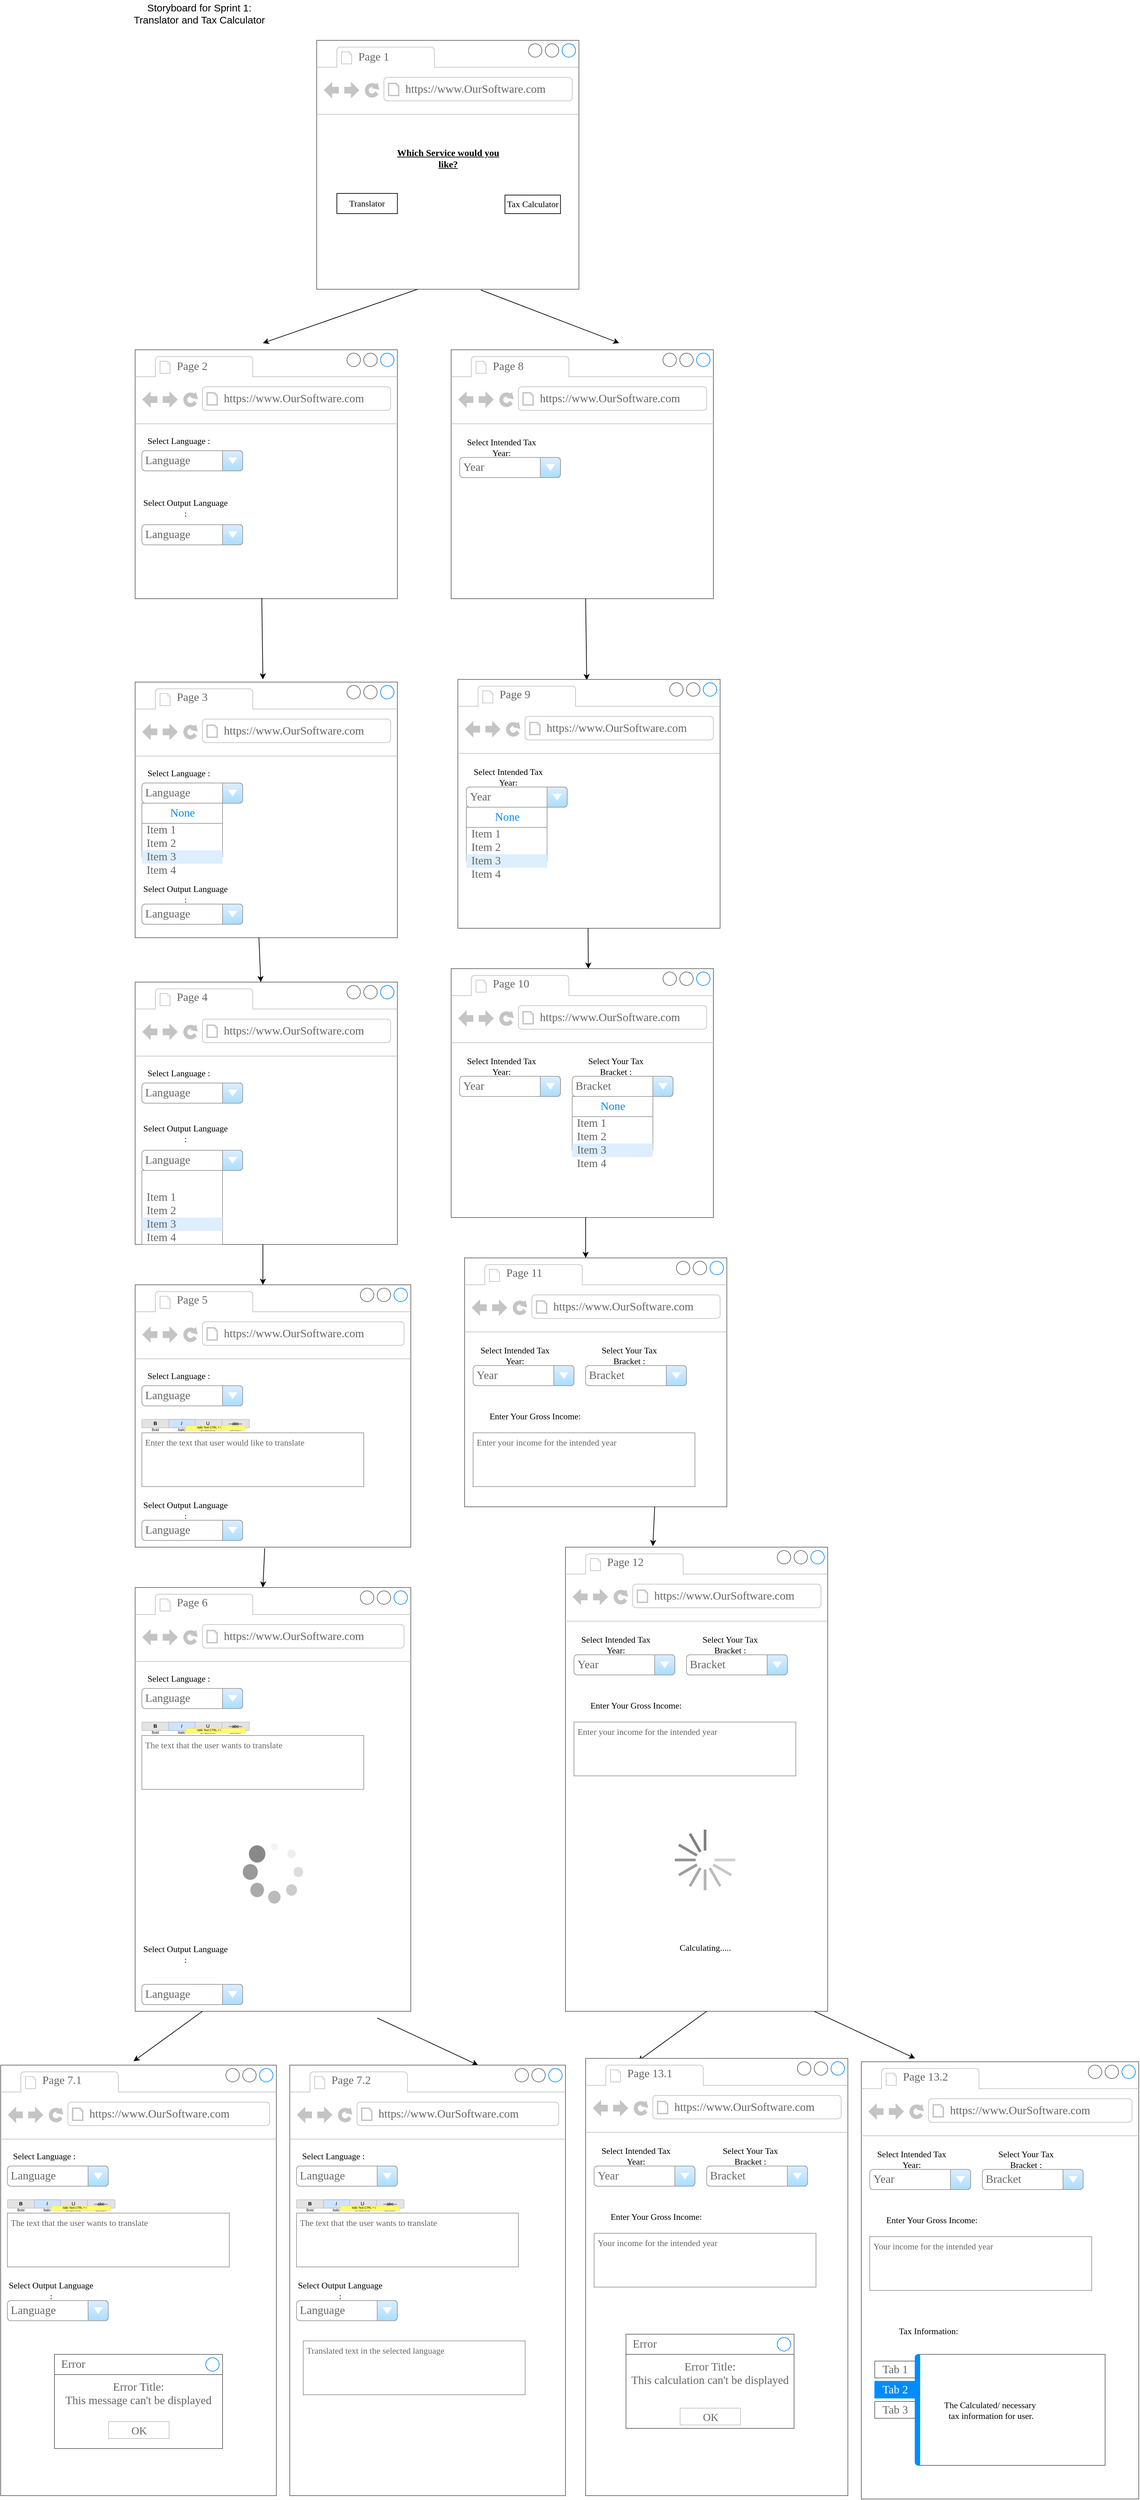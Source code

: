 <mxfile version="17.1.3" type="github"><diagram id="in1kPGpjnI0gCfI4CO4X" name="Page-1"><mxGraphModel dx="1872" dy="436" grid="1" gridSize="10" guides="1" tooltips="1" connect="1" arrows="1" fold="1" page="1" pageScale="1" pageWidth="850" pageHeight="1100" math="0" shadow="0"><root><mxCell id="0"/><mxCell id="1" parent="0"/><mxCell id="wq0ShD0U1Kjn8AZ-1wKW-2" value="&lt;font style=&quot;font-size: 15px&quot;&gt;Storyboard for Sprint 1: &lt;br&gt;Translator and Tax Calculator&lt;/font&gt;" style="text;html=1;align=center;verticalAlign=middle;resizable=0;points=[];autosize=1;strokeColor=none;fillColor=none;" parent="1" vertex="1"><mxGeometry y="10" width="210" height="40" as="geometry"/></mxCell><mxCell id="wq0ShD0U1Kjn8AZ-1wKW-5" value="" style="endArrow=classic;html=1;rounded=0;fontFamily=Georgia;fontSize=13;" parent="1" edge="1"><mxGeometry width="50" height="50" relative="1" as="geometry"><mxPoint x="450" y="210" as="sourcePoint"/><mxPoint x="290" y="300" as="targetPoint"/></mxGeometry></mxCell><mxCell id="wq0ShD0U1Kjn8AZ-1wKW-7" value="" style="endArrow=classic;html=1;rounded=0;fontFamily=Georgia;fontSize=13;exitX=0.5;exitY=1;exitDx=0;exitDy=0;" parent="1" source="wq0ShD0U1Kjn8AZ-1wKW-1" edge="1"><mxGeometry width="50" height="50" relative="1" as="geometry"><mxPoint x="460" y="220" as="sourcePoint"/><mxPoint x="610" y="300" as="targetPoint"/></mxGeometry></mxCell><mxCell id="wq0ShD0U1Kjn8AZ-1wKW-9" value="" style="strokeWidth=1;shadow=0;dashed=0;align=center;html=1;shape=mxgraph.mockup.containers.browserWindow;rSize=0;strokeColor=#666666;strokeColor2=#008cff;strokeColor3=#c4c4c4;mainText=,;recursiveResize=0;fontFamily=Georgia;fontSize=13;fillColor=#FFFFFF;" parent="1" vertex="1"><mxGeometry x="280" y="70" width="390" height="370" as="geometry"/></mxCell><mxCell id="wq0ShD0U1Kjn8AZ-1wKW-1" value="&lt;p&gt;&lt;font style=&quot;font-size: 14px&quot; face=&quot;Georgia&quot;&gt;&lt;b&gt;&lt;u&gt;Which Service would you like?&lt;/u&gt;&lt;/b&gt;&lt;/font&gt;&lt;/p&gt;&lt;font style=&quot;font-size: 14px&quot; face=&quot;Georgia&quot;&gt;&lt;b&gt;&lt;br&gt;&lt;/b&gt;&lt;/font&gt;" style="whiteSpace=wrap;html=1;aspect=fixed;strokeColor=#FFFFFF;container=1;" parent="wq0ShD0U1Kjn8AZ-1wKW-9" vertex="1"><mxGeometry x="105.5" y="116.15" width="179" height="137.69" as="geometry"/></mxCell><mxCell id="wq0ShD0U1Kjn8AZ-1wKW-10" value="Page 1" style="strokeWidth=1;shadow=0;dashed=0;align=center;html=1;shape=mxgraph.mockup.containers.anchor;fontSize=17;fontColor=#666666;align=left;fontFamily=Georgia;" parent="wq0ShD0U1Kjn8AZ-1wKW-9" vertex="1"><mxGeometry x="60" y="12" width="110" height="26" as="geometry"/></mxCell><mxCell id="wq0ShD0U1Kjn8AZ-1wKW-11" value="https://www.OurSoftware.com" style="strokeWidth=1;shadow=0;dashed=0;align=center;html=1;shape=mxgraph.mockup.containers.anchor;rSize=0;fontSize=17;fontColor=#666666;align=left;fontFamily=Georgia;" parent="wq0ShD0U1Kjn8AZ-1wKW-9" vertex="1"><mxGeometry x="130" y="60" width="250" height="26" as="geometry"/></mxCell><mxCell id="wq0ShD0U1Kjn8AZ-1wKW-3" value="&lt;font style=&quot;font-size: 13px&quot;&gt;Translator&lt;/font&gt;" style="rounded=0;whiteSpace=wrap;html=1;fontFamily=Georgia;fontSize=14;" parent="wq0ShD0U1Kjn8AZ-1wKW-9" vertex="1"><mxGeometry x="30" y="227.54" width="90" height="30" as="geometry"/></mxCell><mxCell id="wq0ShD0U1Kjn8AZ-1wKW-4" value="&lt;font style=&quot;font-size: 13px&quot;&gt;Tax Calculator&lt;/font&gt;" style="rounded=0;whiteSpace=wrap;html=1;fontFamily=Georgia;fontSize=14;" parent="wq0ShD0U1Kjn8AZ-1wKW-9" vertex="1"><mxGeometry x="280.005" y="230.002" width="82.615" height="27.538" as="geometry"/></mxCell><mxCell id="wq0ShD0U1Kjn8AZ-1wKW-14" value="" style="endArrow=classic;html=1;rounded=0;fontFamily=Georgia;fontSize=13;" parent="1" edge="1"><mxGeometry width="50" height="50" relative="1" as="geometry"><mxPoint x="430" y="440" as="sourcePoint"/><mxPoint x="200" y="520" as="targetPoint"/></mxGeometry></mxCell><mxCell id="wq0ShD0U1Kjn8AZ-1wKW-15" value="" style="endArrow=classic;html=1;rounded=0;fontFamily=Georgia;fontSize=13;exitX=0.626;exitY=1.003;exitDx=0;exitDy=0;exitPerimeter=0;" parent="1" source="wq0ShD0U1Kjn8AZ-1wKW-9" edge="1"><mxGeometry width="50" height="50" relative="1" as="geometry"><mxPoint x="440" y="450" as="sourcePoint"/><mxPoint x="730" y="520" as="targetPoint"/></mxGeometry></mxCell><mxCell id="wq0ShD0U1Kjn8AZ-1wKW-16" value="" style="strokeWidth=1;shadow=0;dashed=0;align=center;html=1;shape=mxgraph.mockup.containers.browserWindow;rSize=0;strokeColor=#666666;strokeColor2=#008cff;strokeColor3=#c4c4c4;mainText=,;recursiveResize=0;fontFamily=Georgia;fontSize=13;fillColor=#FFFFFF;container=1;" parent="1" vertex="1"><mxGeometry x="10" y="530" width="390" height="370" as="geometry"/></mxCell><mxCell id="wq0ShD0U1Kjn8AZ-1wKW-33" value="Select Language :" style="text;html=1;strokeColor=none;fillColor=none;align=center;verticalAlign=middle;whiteSpace=wrap;rounded=0;fontFamily=Georgia;fontSize=13;" parent="wq0ShD0U1Kjn8AZ-1wKW-16" vertex="1"><mxGeometry x="10" y="120" width="110" height="30" as="geometry"/></mxCell><mxCell id="wq0ShD0U1Kjn8AZ-1wKW-34" value="Select Output Language :" style="text;html=1;strokeColor=none;fillColor=none;align=center;verticalAlign=middle;whiteSpace=wrap;rounded=0;fontFamily=Georgia;fontSize=13;" parent="wq0ShD0U1Kjn8AZ-1wKW-16" vertex="1"><mxGeometry x="10" y="220" width="130" height="30" as="geometry"/></mxCell><mxCell id="wq0ShD0U1Kjn8AZ-1wKW-35" value="Language" style="strokeWidth=1;shadow=0;dashed=0;align=center;html=1;shape=mxgraph.mockup.forms.comboBox;strokeColor=#999999;fillColor=#ddeeff;align=left;fillColor2=#aaddff;mainText=;fontColor=#666666;fontSize=17;spacingLeft=3;fontFamily=Georgia;" parent="wq0ShD0U1Kjn8AZ-1wKW-16" vertex="1"><mxGeometry x="10" y="150" width="150" height="30" as="geometry"/></mxCell><mxCell id="wq0ShD0U1Kjn8AZ-1wKW-36" value="Language" style="strokeWidth=1;shadow=0;dashed=0;align=center;html=1;shape=mxgraph.mockup.forms.comboBox;strokeColor=#999999;fillColor=#ddeeff;align=left;fillColor2=#aaddff;mainText=;fontColor=#666666;fontSize=17;spacingLeft=3;fontFamily=Georgia;" parent="wq0ShD0U1Kjn8AZ-1wKW-16" vertex="1"><mxGeometry x="10" y="260" width="150" height="30" as="geometry"/></mxCell><mxCell id="wq0ShD0U1Kjn8AZ-1wKW-18" value="Page 2" style="strokeWidth=1;shadow=0;dashed=0;align=center;html=1;shape=mxgraph.mockup.containers.anchor;fontSize=17;fontColor=#666666;align=left;fontFamily=Georgia;" parent="1" vertex="1"><mxGeometry x="70" y="542" width="110" height="26" as="geometry"/></mxCell><mxCell id="wq0ShD0U1Kjn8AZ-1wKW-19" value="https://www.OurSoftware.com" style="strokeWidth=1;shadow=0;dashed=0;align=center;html=1;shape=mxgraph.mockup.containers.anchor;rSize=0;fontSize=17;fontColor=#666666;align=left;fontFamily=Georgia;" parent="1" vertex="1"><mxGeometry x="140" y="590" width="250" height="26" as="geometry"/></mxCell><mxCell id="wq0ShD0U1Kjn8AZ-1wKW-28" value="" style="strokeWidth=1;shadow=0;dashed=0;align=center;html=1;shape=mxgraph.mockup.containers.browserWindow;rSize=0;strokeColor=#666666;strokeColor2=#008cff;strokeColor3=#c4c4c4;mainText=,;recursiveResize=0;fontFamily=Georgia;fontSize=13;fillColor=#FFFFFF;container=1;" parent="1" vertex="1"><mxGeometry x="480" y="530" width="390" height="370" as="geometry"/></mxCell><mxCell id="wq0ShD0U1Kjn8AZ-1wKW-129" value="Select Intended Tax Year:" style="text;html=1;strokeColor=none;fillColor=none;align=center;verticalAlign=middle;whiteSpace=wrap;rounded=0;fontFamily=Georgia;fontSize=13;" parent="wq0ShD0U1Kjn8AZ-1wKW-28" vertex="1"><mxGeometry x="20" y="130" width="110" height="30" as="geometry"/></mxCell><mxCell id="wq0ShD0U1Kjn8AZ-1wKW-130" value="Year&amp;nbsp;" style="strokeWidth=1;shadow=0;dashed=0;align=center;html=1;shape=mxgraph.mockup.forms.comboBox;strokeColor=#999999;fillColor=#ddeeff;align=left;fillColor2=#aaddff;mainText=;fontColor=#666666;fontSize=17;spacingLeft=3;fontFamily=Georgia;" parent="wq0ShD0U1Kjn8AZ-1wKW-28" vertex="1"><mxGeometry x="12.62" y="160" width="150" height="30" as="geometry"/></mxCell><mxCell id="wq0ShD0U1Kjn8AZ-1wKW-30" value="Page 8" style="strokeWidth=1;shadow=0;dashed=0;align=center;html=1;shape=mxgraph.mockup.containers.anchor;fontSize=17;fontColor=#666666;align=left;fontFamily=Georgia;" parent="1" vertex="1"><mxGeometry x="540" y="542" width="110" height="26" as="geometry"/></mxCell><mxCell id="wq0ShD0U1Kjn8AZ-1wKW-32" value="https://www.OurSoftware.com" style="strokeWidth=1;shadow=0;dashed=0;align=center;html=1;shape=mxgraph.mockup.containers.anchor;rSize=0;fontSize=17;fontColor=#666666;align=left;fontFamily=Georgia;" parent="1" vertex="1"><mxGeometry x="610" y="590" width="250" height="26" as="geometry"/></mxCell><mxCell id="wq0ShD0U1Kjn8AZ-1wKW-38" value="" style="endArrow=classic;html=1;rounded=0;fontFamily=Georgia;fontSize=13;exitX=0.483;exitY=0.997;exitDx=0;exitDy=0;exitPerimeter=0;" parent="1" source="wq0ShD0U1Kjn8AZ-1wKW-16" edge="1"><mxGeometry width="50" height="50" relative="1" as="geometry"><mxPoint x="320" y="910" as="sourcePoint"/><mxPoint x="200" y="1020" as="targetPoint"/></mxGeometry></mxCell><mxCell id="wq0ShD0U1Kjn8AZ-1wKW-39" value="" style="strokeWidth=1;shadow=0;dashed=0;align=center;html=1;shape=mxgraph.mockup.containers.browserWindow;rSize=0;strokeColor=#666666;strokeColor2=#008cff;strokeColor3=#c4c4c4;mainText=,;recursiveResize=0;fontFamily=Georgia;fontSize=13;fillColor=#FFFFFF;container=1;" parent="1" vertex="1"><mxGeometry x="10" y="1024" width="390" height="380" as="geometry"/></mxCell><mxCell id="wq0ShD0U1Kjn8AZ-1wKW-40" value="Select Language :" style="text;html=1;strokeColor=none;fillColor=none;align=center;verticalAlign=middle;whiteSpace=wrap;rounded=0;fontFamily=Georgia;fontSize=13;" parent="wq0ShD0U1Kjn8AZ-1wKW-39" vertex="1"><mxGeometry x="10" y="120" width="110" height="30" as="geometry"/></mxCell><mxCell id="wq0ShD0U1Kjn8AZ-1wKW-41" value="Select Output Language :" style="text;html=1;strokeColor=none;fillColor=none;align=center;verticalAlign=middle;whiteSpace=wrap;rounded=0;fontFamily=Georgia;fontSize=13;" parent="wq0ShD0U1Kjn8AZ-1wKW-39" vertex="1"><mxGeometry x="10" y="300" width="130" height="30" as="geometry"/></mxCell><mxCell id="wq0ShD0U1Kjn8AZ-1wKW-42" value="Language" style="strokeWidth=1;shadow=0;dashed=0;align=center;html=1;shape=mxgraph.mockup.forms.comboBox;strokeColor=#999999;fillColor=#ddeeff;align=left;fillColor2=#aaddff;mainText=;fontColor=#666666;fontSize=17;spacingLeft=3;fontFamily=Georgia;" parent="wq0ShD0U1Kjn8AZ-1wKW-39" vertex="1"><mxGeometry x="10" y="150" width="150" height="30" as="geometry"/></mxCell><mxCell id="wq0ShD0U1Kjn8AZ-1wKW-43" value="Language" style="strokeWidth=1;shadow=0;dashed=0;align=center;html=1;shape=mxgraph.mockup.forms.comboBox;strokeColor=#999999;fillColor=#ddeeff;align=left;fillColor2=#aaddff;mainText=;fontColor=#666666;fontSize=17;spacingLeft=3;fontFamily=Georgia;" parent="wq0ShD0U1Kjn8AZ-1wKW-39" vertex="1"><mxGeometry x="10" y="330" width="150" height="30" as="geometry"/></mxCell><mxCell id="wq0ShD0U1Kjn8AZ-1wKW-44" value="Page 3" style="strokeWidth=1;shadow=0;dashed=0;align=center;html=1;shape=mxgraph.mockup.containers.anchor;fontSize=17;fontColor=#666666;align=left;fontFamily=Georgia;" parent="wq0ShD0U1Kjn8AZ-1wKW-39" vertex="1"><mxGeometry x="60" y="10" width="110" height="26" as="geometry"/></mxCell><mxCell id="wq0ShD0U1Kjn8AZ-1wKW-45" value="https://www.OurSoftware.com" style="strokeWidth=1;shadow=0;dashed=0;align=center;html=1;shape=mxgraph.mockup.containers.anchor;rSize=0;fontSize=17;fontColor=#666666;align=left;fontFamily=Georgia;" parent="wq0ShD0U1Kjn8AZ-1wKW-39" vertex="1"><mxGeometry x="130" y="60" width="250" height="26" as="geometry"/></mxCell><mxCell id="wq0ShD0U1Kjn8AZ-1wKW-46" value="" style="strokeWidth=1;shadow=0;dashed=0;align=center;html=1;shape=mxgraph.mockup.forms.rrect;rSize=0;strokeColor=#999999;fillColor=#ffffff;fontFamily=Georgia;fontSize=13;" parent="wq0ShD0U1Kjn8AZ-1wKW-39" vertex="1"><mxGeometry x="10" y="180" width="120" height="80" as="geometry"/></mxCell><mxCell id="wq0ShD0U1Kjn8AZ-1wKW-47" value="None" style="strokeWidth=1;shadow=0;dashed=0;align=center;html=1;shape=mxgraph.mockup.forms.rrect;rSize=0;strokeColor=#999999;fontColor=#008cff;fontSize=17;fillColor=#ffffff;resizeWidth=1;fontFamily=Georgia;" parent="wq0ShD0U1Kjn8AZ-1wKW-46" vertex="1"><mxGeometry width="120" height="30" relative="1" as="geometry"/></mxCell><mxCell id="wq0ShD0U1Kjn8AZ-1wKW-48" value="Item 1" style="strokeWidth=1;shadow=0;dashed=0;align=center;html=1;shape=mxgraph.mockup.forms.anchor;fontSize=17;fontColor=#666666;align=left;spacingLeft=5;resizeWidth=1;fontFamily=Georgia;fillColor=#FFFFFF;" parent="wq0ShD0U1Kjn8AZ-1wKW-46" vertex="1"><mxGeometry width="120" height="20" relative="1" as="geometry"><mxPoint y="30" as="offset"/></mxGeometry></mxCell><mxCell id="wq0ShD0U1Kjn8AZ-1wKW-49" value="Item 2" style="strokeWidth=1;shadow=0;dashed=0;align=center;html=1;shape=mxgraph.mockup.forms.anchor;fontSize=17;fontColor=#666666;align=left;spacingLeft=5;resizeWidth=1;fontFamily=Georgia;fillColor=#FFFFFF;" parent="wq0ShD0U1Kjn8AZ-1wKW-46" vertex="1"><mxGeometry width="120" height="20" relative="1" as="geometry"><mxPoint y="50" as="offset"/></mxGeometry></mxCell><mxCell id="wq0ShD0U1Kjn8AZ-1wKW-50" value="Item 3" style="strokeWidth=1;shadow=0;dashed=0;align=center;html=1;shape=mxgraph.mockup.forms.rrect;rSize=0;fontSize=17;fontColor=#666666;align=left;spacingLeft=5;fillColor=#ddeeff;strokeColor=none;resizeWidth=1;fontFamily=Georgia;" parent="wq0ShD0U1Kjn8AZ-1wKW-46" vertex="1"><mxGeometry width="120" height="20" relative="1" as="geometry"><mxPoint y="70" as="offset"/></mxGeometry></mxCell><mxCell id="wq0ShD0U1Kjn8AZ-1wKW-51" value="Item 4" style="strokeWidth=1;shadow=0;dashed=0;align=center;html=1;shape=mxgraph.mockup.forms.anchor;fontSize=17;fontColor=#666666;align=left;spacingLeft=5;resizeWidth=1;fontFamily=Georgia;fillColor=#FFFFFF;" parent="wq0ShD0U1Kjn8AZ-1wKW-46" vertex="1"><mxGeometry width="120" height="20" relative="1" as="geometry"><mxPoint y="90" as="offset"/></mxGeometry></mxCell><mxCell id="wq0ShD0U1Kjn8AZ-1wKW-52" value="" style="strokeWidth=1;shadow=0;dashed=0;align=center;html=1;shape=mxgraph.mockup.containers.browserWindow;rSize=0;strokeColor=#666666;strokeColor2=#008cff;strokeColor3=#c4c4c4;mainText=,;recursiveResize=0;fontFamily=Georgia;fontSize=13;fillColor=#FFFFFF;container=1;" parent="1" vertex="1"><mxGeometry x="10" y="1470" width="390" height="390" as="geometry"/></mxCell><mxCell id="wq0ShD0U1Kjn8AZ-1wKW-53" value="Select Language :" style="text;html=1;strokeColor=none;fillColor=none;align=center;verticalAlign=middle;whiteSpace=wrap;rounded=0;fontFamily=Georgia;fontSize=13;" parent="wq0ShD0U1Kjn8AZ-1wKW-52" vertex="1"><mxGeometry x="10" y="120" width="110" height="30" as="geometry"/></mxCell><mxCell id="wq0ShD0U1Kjn8AZ-1wKW-54" value="Select Output Language :" style="text;html=1;strokeColor=none;fillColor=none;align=center;verticalAlign=middle;whiteSpace=wrap;rounded=0;fontFamily=Georgia;fontSize=13;" parent="wq0ShD0U1Kjn8AZ-1wKW-52" vertex="1"><mxGeometry x="10" y="210" width="130" height="30" as="geometry"/></mxCell><mxCell id="wq0ShD0U1Kjn8AZ-1wKW-55" value="Language" style="strokeWidth=1;shadow=0;dashed=0;align=center;html=1;shape=mxgraph.mockup.forms.comboBox;strokeColor=#999999;fillColor=#ddeeff;align=left;fillColor2=#aaddff;mainText=;fontColor=#666666;fontSize=17;spacingLeft=3;fontFamily=Georgia;" parent="wq0ShD0U1Kjn8AZ-1wKW-52" vertex="1"><mxGeometry x="10" y="150" width="150" height="30" as="geometry"/></mxCell><mxCell id="wq0ShD0U1Kjn8AZ-1wKW-56" value="Language" style="strokeWidth=1;shadow=0;dashed=0;align=center;html=1;shape=mxgraph.mockup.forms.comboBox;strokeColor=#999999;fillColor=#ddeeff;align=left;fillColor2=#aaddff;mainText=;fontColor=#666666;fontSize=17;spacingLeft=3;fontFamily=Georgia;" parent="wq0ShD0U1Kjn8AZ-1wKW-52" vertex="1"><mxGeometry x="10" y="250" width="150" height="30" as="geometry"/></mxCell><mxCell id="wq0ShD0U1Kjn8AZ-1wKW-57" value="Page 4" style="strokeWidth=1;shadow=0;dashed=0;align=center;html=1;shape=mxgraph.mockup.containers.anchor;fontSize=17;fontColor=#666666;align=left;fontFamily=Georgia;" parent="wq0ShD0U1Kjn8AZ-1wKW-52" vertex="1"><mxGeometry x="60" y="10" width="110" height="26" as="geometry"/></mxCell><mxCell id="wq0ShD0U1Kjn8AZ-1wKW-58" value="https://www.OurSoftware.com" style="strokeWidth=1;shadow=0;dashed=0;align=center;html=1;shape=mxgraph.mockup.containers.anchor;rSize=0;fontSize=17;fontColor=#666666;align=left;fontFamily=Georgia;" parent="wq0ShD0U1Kjn8AZ-1wKW-52" vertex="1"><mxGeometry x="130" y="60" width="250" height="26" as="geometry"/></mxCell><mxCell id="wq0ShD0U1Kjn8AZ-1wKW-59" value="" style="strokeWidth=1;shadow=0;dashed=0;align=center;html=1;shape=mxgraph.mockup.forms.rrect;rSize=0;strokeColor=#999999;fillColor=#ffffff;fontFamily=Georgia;fontSize=13;" parent="wq0ShD0U1Kjn8AZ-1wKW-52" vertex="1"><mxGeometry x="10" y="280" width="120" height="110" as="geometry"/></mxCell><mxCell id="wq0ShD0U1Kjn8AZ-1wKW-61" value="Item 1" style="strokeWidth=1;shadow=0;dashed=0;align=center;html=1;shape=mxgraph.mockup.forms.anchor;fontSize=17;fontColor=#666666;align=left;spacingLeft=5;resizeWidth=1;fontFamily=Georgia;fillColor=#FFFFFF;" parent="wq0ShD0U1Kjn8AZ-1wKW-59" vertex="1"><mxGeometry width="120" height="20" relative="1" as="geometry"><mxPoint y="30" as="offset"/></mxGeometry></mxCell><mxCell id="wq0ShD0U1Kjn8AZ-1wKW-62" value="Item 2" style="strokeWidth=1;shadow=0;dashed=0;align=center;html=1;shape=mxgraph.mockup.forms.anchor;fontSize=17;fontColor=#666666;align=left;spacingLeft=5;resizeWidth=1;fontFamily=Georgia;fillColor=#FFFFFF;" parent="wq0ShD0U1Kjn8AZ-1wKW-59" vertex="1"><mxGeometry width="120" height="20" relative="1" as="geometry"><mxPoint y="50" as="offset"/></mxGeometry></mxCell><mxCell id="wq0ShD0U1Kjn8AZ-1wKW-63" value="Item 3" style="strokeWidth=1;shadow=0;dashed=0;align=center;html=1;shape=mxgraph.mockup.forms.rrect;rSize=0;fontSize=17;fontColor=#666666;align=left;spacingLeft=5;fillColor=#ddeeff;strokeColor=none;resizeWidth=1;fontFamily=Georgia;" parent="wq0ShD0U1Kjn8AZ-1wKW-59" vertex="1"><mxGeometry width="120" height="20" relative="1" as="geometry"><mxPoint y="70" as="offset"/></mxGeometry></mxCell><mxCell id="wq0ShD0U1Kjn8AZ-1wKW-64" value="Item 4" style="strokeWidth=1;shadow=0;dashed=0;align=center;html=1;shape=mxgraph.mockup.forms.anchor;fontSize=17;fontColor=#666666;align=left;spacingLeft=5;resizeWidth=1;fontFamily=Georgia;fillColor=#FFFFFF;" parent="wq0ShD0U1Kjn8AZ-1wKW-59" vertex="1"><mxGeometry width="120" height="20" relative="1" as="geometry"><mxPoint y="90" as="offset"/></mxGeometry></mxCell><mxCell id="wq0ShD0U1Kjn8AZ-1wKW-66" value="" style="endArrow=classic;html=1;rounded=0;fontFamily=Georgia;fontSize=13;exitX=0.472;exitY=1;exitDx=0;exitDy=0;exitPerimeter=0;" parent="1" source="wq0ShD0U1Kjn8AZ-1wKW-39" target="wq0ShD0U1Kjn8AZ-1wKW-52" edge="1"><mxGeometry width="50" height="50" relative="1" as="geometry"><mxPoint x="320" y="1600" as="sourcePoint"/><mxPoint x="370" y="1550" as="targetPoint"/></mxGeometry></mxCell><mxCell id="wq0ShD0U1Kjn8AZ-1wKW-67" value="" style="endArrow=classic;html=1;rounded=0;fontFamily=Georgia;fontSize=13;exitX=0.472;exitY=1;exitDx=0;exitDy=0;exitPerimeter=0;" parent="1" edge="1"><mxGeometry width="50" height="50" relative="1" as="geometry"><mxPoint x="200.0" y="1860" as="sourcePoint"/><mxPoint x="200" y="1920" as="targetPoint"/></mxGeometry></mxCell><mxCell id="wq0ShD0U1Kjn8AZ-1wKW-68" value="" style="strokeWidth=1;shadow=0;dashed=0;align=center;html=1;shape=mxgraph.mockup.containers.browserWindow;rSize=0;strokeColor=#666666;strokeColor2=#008cff;strokeColor3=#c4c4c4;mainText=,;recursiveResize=0;fontFamily=Georgia;fontSize=13;fillColor=#FFFFFF;container=1;" parent="1" vertex="1"><mxGeometry x="10" y="1920" width="410" height="390" as="geometry"/></mxCell><mxCell id="wq0ShD0U1Kjn8AZ-1wKW-69" value="Select Language :" style="text;html=1;strokeColor=none;fillColor=none;align=center;verticalAlign=middle;whiteSpace=wrap;rounded=0;fontFamily=Georgia;fontSize=13;" parent="wq0ShD0U1Kjn8AZ-1wKW-68" vertex="1"><mxGeometry x="10" y="120" width="110" height="30" as="geometry"/></mxCell><mxCell id="wq0ShD0U1Kjn8AZ-1wKW-70" value="Select Output Language :" style="text;html=1;strokeColor=none;fillColor=none;align=center;verticalAlign=middle;whiteSpace=wrap;rounded=0;fontFamily=Georgia;fontSize=13;" parent="wq0ShD0U1Kjn8AZ-1wKW-68" vertex="1"><mxGeometry x="10" y="320" width="130" height="30" as="geometry"/></mxCell><mxCell id="wq0ShD0U1Kjn8AZ-1wKW-71" value="Language" style="strokeWidth=1;shadow=0;dashed=0;align=center;html=1;shape=mxgraph.mockup.forms.comboBox;strokeColor=#999999;fillColor=#ddeeff;align=left;fillColor2=#aaddff;mainText=;fontColor=#666666;fontSize=17;spacingLeft=3;fontFamily=Georgia;" parent="wq0ShD0U1Kjn8AZ-1wKW-68" vertex="1"><mxGeometry x="10" y="150" width="150" height="30" as="geometry"/></mxCell><mxCell id="wq0ShD0U1Kjn8AZ-1wKW-72" value="Language" style="strokeWidth=1;shadow=0;dashed=0;align=center;html=1;shape=mxgraph.mockup.forms.comboBox;strokeColor=#999999;fillColor=#ddeeff;align=left;fillColor2=#aaddff;mainText=;fontColor=#666666;fontSize=17;spacingLeft=3;fontFamily=Georgia;" parent="wq0ShD0U1Kjn8AZ-1wKW-68" vertex="1"><mxGeometry x="10" y="350" width="150" height="30" as="geometry"/></mxCell><mxCell id="wq0ShD0U1Kjn8AZ-1wKW-73" value="Page 5" style="strokeWidth=1;shadow=0;dashed=0;align=center;html=1;shape=mxgraph.mockup.containers.anchor;fontSize=17;fontColor=#666666;align=left;fontFamily=Georgia;" parent="wq0ShD0U1Kjn8AZ-1wKW-68" vertex="1"><mxGeometry x="60" y="10" width="110" height="26" as="geometry"/></mxCell><mxCell id="wq0ShD0U1Kjn8AZ-1wKW-74" value="https://www.OurSoftware.com" style="strokeWidth=1;shadow=0;dashed=0;align=center;html=1;shape=mxgraph.mockup.containers.anchor;rSize=0;fontSize=17;fontColor=#666666;align=left;fontFamily=Georgia;" parent="wq0ShD0U1Kjn8AZ-1wKW-68" vertex="1"><mxGeometry x="130" y="60" width="250" height="26" as="geometry"/></mxCell><mxCell id="wq0ShD0U1Kjn8AZ-1wKW-80" value="" style="verticalLabelPosition=bottom;shadow=0;dashed=0;align=center;html=1;verticalAlign=top;strokeWidth=1;shape=mxgraph.mockup.menus_and_buttons.font_style_selector_3;fontFamily=Georgia;fontSize=13;fillColor=#FFFFFF;" parent="wq0ShD0U1Kjn8AZ-1wKW-68" vertex="1"><mxGeometry x="10" y="200" width="160" height="20" as="geometry"/></mxCell><mxCell id="wq0ShD0U1Kjn8AZ-1wKW-91" value="Enter the text that user would like to translate&amp;nbsp;" style="strokeWidth=1;shadow=0;dashed=0;align=center;html=1;shape=mxgraph.mockup.forms.rrect;fillColor=#ffffff;rSize=0;fontColor=#666666;align=left;spacingLeft=3;strokeColor=#999999;verticalAlign=top;whiteSpace=wrap;fontFamily=Georgia;fontSize=13;" parent="wq0ShD0U1Kjn8AZ-1wKW-68" vertex="1"><mxGeometry x="10" y="220" width="330" height="80" as="geometry"/></mxCell><mxCell id="wq0ShD0U1Kjn8AZ-1wKW-92" value="" style="endArrow=classic;html=1;rounded=0;fontFamily=Georgia;fontSize=13;exitX=0.47;exitY=1.004;exitDx=0;exitDy=0;exitPerimeter=0;" parent="1" source="wq0ShD0U1Kjn8AZ-1wKW-68" edge="1"><mxGeometry width="50" height="50" relative="1" as="geometry"><mxPoint x="100.0" y="2310" as="sourcePoint"/><mxPoint x="200" y="2370" as="targetPoint"/></mxGeometry></mxCell><mxCell id="wq0ShD0U1Kjn8AZ-1wKW-93" value="" style="endArrow=classic;html=1;rounded=0;fontFamily=Georgia;fontSize=13;exitX=0.472;exitY=1;exitDx=0;exitDy=0;exitPerimeter=0;" parent="1" edge="1"><mxGeometry width="50" height="50" relative="1" as="geometry"><mxPoint x="370.0" y="3010" as="sourcePoint"/><mxPoint x="520" y="3080" as="targetPoint"/></mxGeometry></mxCell><mxCell id="wq0ShD0U1Kjn8AZ-1wKW-94" value="" style="strokeWidth=1;shadow=0;dashed=0;align=center;html=1;shape=mxgraph.mockup.containers.browserWindow;rSize=0;strokeColor=#666666;strokeColor2=#008cff;strokeColor3=#c4c4c4;mainText=,;recursiveResize=0;fontFamily=Georgia;fontSize=13;fillColor=#FFFFFF;container=1;" parent="1" vertex="1"><mxGeometry x="10" y="2370" width="410" height="630" as="geometry"/></mxCell><mxCell id="wq0ShD0U1Kjn8AZ-1wKW-95" value="Select Language :" style="text;html=1;strokeColor=none;fillColor=none;align=center;verticalAlign=middle;whiteSpace=wrap;rounded=0;fontFamily=Georgia;fontSize=13;" parent="wq0ShD0U1Kjn8AZ-1wKW-94" vertex="1"><mxGeometry x="10" y="120" width="110" height="30" as="geometry"/></mxCell><mxCell id="wq0ShD0U1Kjn8AZ-1wKW-96" value="Select Output Language :" style="text;html=1;strokeColor=none;fillColor=none;align=center;verticalAlign=middle;whiteSpace=wrap;rounded=0;fontFamily=Georgia;fontSize=13;" parent="wq0ShD0U1Kjn8AZ-1wKW-94" vertex="1"><mxGeometry x="10" y="530" width="130" height="30" as="geometry"/></mxCell><mxCell id="wq0ShD0U1Kjn8AZ-1wKW-97" value="Language" style="strokeWidth=1;shadow=0;dashed=0;align=center;html=1;shape=mxgraph.mockup.forms.comboBox;strokeColor=#999999;fillColor=#ddeeff;align=left;fillColor2=#aaddff;mainText=;fontColor=#666666;fontSize=17;spacingLeft=3;fontFamily=Georgia;" parent="wq0ShD0U1Kjn8AZ-1wKW-94" vertex="1"><mxGeometry x="10" y="150" width="150" height="30" as="geometry"/></mxCell><mxCell id="wq0ShD0U1Kjn8AZ-1wKW-98" value="Language" style="strokeWidth=1;shadow=0;dashed=0;align=center;html=1;shape=mxgraph.mockup.forms.comboBox;strokeColor=#999999;fillColor=#ddeeff;align=left;fillColor2=#aaddff;mainText=;fontColor=#666666;fontSize=17;spacingLeft=3;fontFamily=Georgia;" parent="wq0ShD0U1Kjn8AZ-1wKW-94" vertex="1"><mxGeometry x="10" y="590" width="150" height="30" as="geometry"/></mxCell><mxCell id="wq0ShD0U1Kjn8AZ-1wKW-99" value="Page 6" style="strokeWidth=1;shadow=0;dashed=0;align=center;html=1;shape=mxgraph.mockup.containers.anchor;fontSize=17;fontColor=#666666;align=left;fontFamily=Georgia;" parent="wq0ShD0U1Kjn8AZ-1wKW-94" vertex="1"><mxGeometry x="60" y="10" width="110" height="26" as="geometry"/></mxCell><mxCell id="wq0ShD0U1Kjn8AZ-1wKW-100" value="https://www.OurSoftware.com" style="strokeWidth=1;shadow=0;dashed=0;align=center;html=1;shape=mxgraph.mockup.containers.anchor;rSize=0;fontSize=17;fontColor=#666666;align=left;fontFamily=Georgia;" parent="wq0ShD0U1Kjn8AZ-1wKW-94" vertex="1"><mxGeometry x="130" y="60" width="250" height="26" as="geometry"/></mxCell><mxCell id="wq0ShD0U1Kjn8AZ-1wKW-101" value="" style="verticalLabelPosition=bottom;shadow=0;dashed=0;align=center;html=1;verticalAlign=top;strokeWidth=1;shape=mxgraph.mockup.menus_and_buttons.font_style_selector_3;fontFamily=Georgia;fontSize=13;fillColor=#FFFFFF;" parent="wq0ShD0U1Kjn8AZ-1wKW-94" vertex="1"><mxGeometry x="10" y="200" width="160" height="20" as="geometry"/></mxCell><mxCell id="wq0ShD0U1Kjn8AZ-1wKW-102" value="The text that the user wants to translate" style="strokeWidth=1;shadow=0;dashed=0;align=center;html=1;shape=mxgraph.mockup.forms.rrect;fillColor=#ffffff;rSize=0;fontColor=#666666;align=left;spacingLeft=3;strokeColor=#999999;verticalAlign=top;whiteSpace=wrap;fontFamily=Georgia;fontSize=13;" parent="wq0ShD0U1Kjn8AZ-1wKW-94" vertex="1"><mxGeometry x="10" y="220" width="330" height="80" as="geometry"/></mxCell><mxCell id="wq0ShD0U1Kjn8AZ-1wKW-112" value="" style="verticalLabelPosition=bottom;shadow=0;dashed=0;align=center;html=1;verticalAlign=top;strokeWidth=1;shape=mxgraph.mockup.misc.loading_circle_1;pointerEvents=1;fontFamily=Georgia;fontSize=13;fillColor=#FFFFFF;" parent="wq0ShD0U1Kjn8AZ-1wKW-94" vertex="1"><mxGeometry x="160" y="380" width="90" height="90" as="geometry"/></mxCell><mxCell id="wq0ShD0U1Kjn8AZ-1wKW-103" value="" style="strokeWidth=1;shadow=0;dashed=0;align=center;html=1;shape=mxgraph.mockup.containers.browserWindow;rSize=0;strokeColor=#666666;strokeColor2=#008cff;strokeColor3=#c4c4c4;mainText=,;recursiveResize=0;fontFamily=Georgia;fontSize=13;fillColor=#FFFFFF;container=1;" parent="1" vertex="1"><mxGeometry x="240" y="3080" width="410" height="640" as="geometry"/></mxCell><mxCell id="wq0ShD0U1Kjn8AZ-1wKW-104" value="Select Language :" style="text;html=1;strokeColor=none;fillColor=none;align=center;verticalAlign=middle;whiteSpace=wrap;rounded=0;fontFamily=Georgia;fontSize=13;" parent="wq0ShD0U1Kjn8AZ-1wKW-103" vertex="1"><mxGeometry x="10" y="120" width="110" height="30" as="geometry"/></mxCell><mxCell id="wq0ShD0U1Kjn8AZ-1wKW-105" value="Select Output Language :" style="text;html=1;strokeColor=none;fillColor=none;align=center;verticalAlign=middle;whiteSpace=wrap;rounded=0;fontFamily=Georgia;fontSize=13;" parent="wq0ShD0U1Kjn8AZ-1wKW-103" vertex="1"><mxGeometry x="10" y="320" width="130" height="30" as="geometry"/></mxCell><mxCell id="wq0ShD0U1Kjn8AZ-1wKW-106" value="Language" style="strokeWidth=1;shadow=0;dashed=0;align=center;html=1;shape=mxgraph.mockup.forms.comboBox;strokeColor=#999999;fillColor=#ddeeff;align=left;fillColor2=#aaddff;mainText=;fontColor=#666666;fontSize=17;spacingLeft=3;fontFamily=Georgia;" parent="wq0ShD0U1Kjn8AZ-1wKW-103" vertex="1"><mxGeometry x="10" y="150" width="150" height="30" as="geometry"/></mxCell><mxCell id="wq0ShD0U1Kjn8AZ-1wKW-107" value="Language" style="strokeWidth=1;shadow=0;dashed=0;align=center;html=1;shape=mxgraph.mockup.forms.comboBox;strokeColor=#999999;fillColor=#ddeeff;align=left;fillColor2=#aaddff;mainText=;fontColor=#666666;fontSize=17;spacingLeft=3;fontFamily=Georgia;" parent="wq0ShD0U1Kjn8AZ-1wKW-103" vertex="1"><mxGeometry x="10" y="350" width="150" height="30" as="geometry"/></mxCell><mxCell id="wq0ShD0U1Kjn8AZ-1wKW-108" value="Page 7.2" style="strokeWidth=1;shadow=0;dashed=0;align=center;html=1;shape=mxgraph.mockup.containers.anchor;fontSize=17;fontColor=#666666;align=left;fontFamily=Georgia;" parent="wq0ShD0U1Kjn8AZ-1wKW-103" vertex="1"><mxGeometry x="60" y="10" width="110" height="26" as="geometry"/></mxCell><mxCell id="wq0ShD0U1Kjn8AZ-1wKW-109" value="https://www.OurSoftware.com" style="strokeWidth=1;shadow=0;dashed=0;align=center;html=1;shape=mxgraph.mockup.containers.anchor;rSize=0;fontSize=17;fontColor=#666666;align=left;fontFamily=Georgia;" parent="wq0ShD0U1Kjn8AZ-1wKW-103" vertex="1"><mxGeometry x="130" y="60" width="250" height="26" as="geometry"/></mxCell><mxCell id="wq0ShD0U1Kjn8AZ-1wKW-110" value="" style="verticalLabelPosition=bottom;shadow=0;dashed=0;align=center;html=1;verticalAlign=top;strokeWidth=1;shape=mxgraph.mockup.menus_and_buttons.font_style_selector_3;fontFamily=Georgia;fontSize=13;fillColor=#FFFFFF;" parent="wq0ShD0U1Kjn8AZ-1wKW-103" vertex="1"><mxGeometry x="10" y="200" width="160" height="20" as="geometry"/></mxCell><mxCell id="wq0ShD0U1Kjn8AZ-1wKW-111" value="The text that the user wants to translate" style="strokeWidth=1;shadow=0;dashed=0;align=center;html=1;shape=mxgraph.mockup.forms.rrect;fillColor=#ffffff;rSize=0;fontColor=#666666;align=left;spacingLeft=3;strokeColor=#999999;verticalAlign=top;whiteSpace=wrap;fontFamily=Georgia;fontSize=13;" parent="wq0ShD0U1Kjn8AZ-1wKW-103" vertex="1"><mxGeometry x="10" y="220" width="330" height="80" as="geometry"/></mxCell><mxCell id="wq0ShD0U1Kjn8AZ-1wKW-128" value="Translated text in the selected language" style="strokeWidth=1;shadow=0;dashed=0;align=center;html=1;shape=mxgraph.mockup.forms.rrect;fillColor=#ffffff;rSize=0;fontColor=#666666;align=left;spacingLeft=3;strokeColor=#999999;verticalAlign=top;whiteSpace=wrap;fontFamily=Georgia;fontSize=13;" parent="wq0ShD0U1Kjn8AZ-1wKW-103" vertex="1"><mxGeometry x="20" y="410" width="330" height="80" as="geometry"/></mxCell><mxCell id="wq0ShD0U1Kjn8AZ-1wKW-113" value="" style="endArrow=classic;html=1;rounded=0;fontFamily=Georgia;fontSize=13;exitX=0.472;exitY=1;exitDx=0;exitDy=0;exitPerimeter=0;entryX=0.482;entryY=-0.009;entryDx=0;entryDy=0;entryPerimeter=0;" parent="1" target="wq0ShD0U1Kjn8AZ-1wKW-114" edge="1"><mxGeometry width="50" height="50" relative="1" as="geometry"><mxPoint x="110" y="3000" as="sourcePoint"/><mxPoint x="-10" y="3100" as="targetPoint"/></mxGeometry></mxCell><mxCell id="wq0ShD0U1Kjn8AZ-1wKW-114" value="" style="strokeWidth=1;shadow=0;dashed=0;align=center;html=1;shape=mxgraph.mockup.containers.browserWindow;rSize=0;strokeColor=#666666;strokeColor2=#008cff;strokeColor3=#c4c4c4;mainText=,;recursiveResize=0;fontFamily=Georgia;fontSize=13;fillColor=#FFFFFF;container=1;" parent="1" vertex="1"><mxGeometry x="-190" y="3080" width="410" height="640" as="geometry"/></mxCell><mxCell id="wq0ShD0U1Kjn8AZ-1wKW-115" value="Select Language :" style="text;html=1;strokeColor=none;fillColor=none;align=center;verticalAlign=middle;whiteSpace=wrap;rounded=0;fontFamily=Georgia;fontSize=13;" parent="wq0ShD0U1Kjn8AZ-1wKW-114" vertex="1"><mxGeometry x="10" y="120" width="110" height="30" as="geometry"/></mxCell><mxCell id="wq0ShD0U1Kjn8AZ-1wKW-116" value="Select Output Language :" style="text;html=1;strokeColor=none;fillColor=none;align=center;verticalAlign=middle;whiteSpace=wrap;rounded=0;fontFamily=Georgia;fontSize=13;" parent="wq0ShD0U1Kjn8AZ-1wKW-114" vertex="1"><mxGeometry x="10" y="320" width="130" height="30" as="geometry"/></mxCell><mxCell id="wq0ShD0U1Kjn8AZ-1wKW-117" value="Language" style="strokeWidth=1;shadow=0;dashed=0;align=center;html=1;shape=mxgraph.mockup.forms.comboBox;strokeColor=#999999;fillColor=#ddeeff;align=left;fillColor2=#aaddff;mainText=;fontColor=#666666;fontSize=17;spacingLeft=3;fontFamily=Georgia;" parent="wq0ShD0U1Kjn8AZ-1wKW-114" vertex="1"><mxGeometry x="10" y="150" width="150" height="30" as="geometry"/></mxCell><mxCell id="wq0ShD0U1Kjn8AZ-1wKW-118" value="Language" style="strokeWidth=1;shadow=0;dashed=0;align=center;html=1;shape=mxgraph.mockup.forms.comboBox;strokeColor=#999999;fillColor=#ddeeff;align=left;fillColor2=#aaddff;mainText=;fontColor=#666666;fontSize=17;spacingLeft=3;fontFamily=Georgia;" parent="wq0ShD0U1Kjn8AZ-1wKW-114" vertex="1"><mxGeometry x="10" y="350" width="150" height="30" as="geometry"/></mxCell><mxCell id="wq0ShD0U1Kjn8AZ-1wKW-119" value="Page 7.1" style="strokeWidth=1;shadow=0;dashed=0;align=center;html=1;shape=mxgraph.mockup.containers.anchor;fontSize=17;fontColor=#666666;align=left;fontFamily=Georgia;" parent="wq0ShD0U1Kjn8AZ-1wKW-114" vertex="1"><mxGeometry x="60" y="10" width="110" height="26" as="geometry"/></mxCell><mxCell id="wq0ShD0U1Kjn8AZ-1wKW-120" value="https://www.OurSoftware.com" style="strokeWidth=1;shadow=0;dashed=0;align=center;html=1;shape=mxgraph.mockup.containers.anchor;rSize=0;fontSize=17;fontColor=#666666;align=left;fontFamily=Georgia;" parent="wq0ShD0U1Kjn8AZ-1wKW-114" vertex="1"><mxGeometry x="130" y="60" width="250" height="26" as="geometry"/></mxCell><mxCell id="wq0ShD0U1Kjn8AZ-1wKW-121" value="" style="verticalLabelPosition=bottom;shadow=0;dashed=0;align=center;html=1;verticalAlign=top;strokeWidth=1;shape=mxgraph.mockup.menus_and_buttons.font_style_selector_3;fontFamily=Georgia;fontSize=13;fillColor=#FFFFFF;" parent="wq0ShD0U1Kjn8AZ-1wKW-114" vertex="1"><mxGeometry x="10" y="200" width="160" height="20" as="geometry"/></mxCell><mxCell id="wq0ShD0U1Kjn8AZ-1wKW-122" value="The text that the user wants to translate" style="strokeWidth=1;shadow=0;dashed=0;align=center;html=1;shape=mxgraph.mockup.forms.rrect;fillColor=#ffffff;rSize=0;fontColor=#666666;align=left;spacingLeft=3;strokeColor=#999999;verticalAlign=top;whiteSpace=wrap;fontFamily=Georgia;fontSize=13;" parent="wq0ShD0U1Kjn8AZ-1wKW-114" vertex="1"><mxGeometry x="10" y="220" width="330" height="80" as="geometry"/></mxCell><mxCell id="wq0ShD0U1Kjn8AZ-1wKW-123" value="Error Title:&lt;br&gt;This message can't be displayed" style="strokeWidth=1;shadow=0;dashed=0;align=center;html=1;shape=mxgraph.mockup.containers.rrect;rSize=0;strokeColor=#666666;fontColor=#666666;fontSize=17;verticalAlign=top;whiteSpace=wrap;fillColor=#ffffff;spacingTop=32;fontFamily=Georgia;" parent="wq0ShD0U1Kjn8AZ-1wKW-114" vertex="1"><mxGeometry x="80" y="430" width="250" height="140" as="geometry"/></mxCell><mxCell id="wq0ShD0U1Kjn8AZ-1wKW-124" value="Error" style="strokeWidth=1;shadow=0;dashed=0;align=center;html=1;shape=mxgraph.mockup.containers.rrect;rSize=0;fontSize=17;fontColor=#666666;strokeColor=#666666;align=left;spacingLeft=8;fillColor=none;resizeWidth=1;fontFamily=Georgia;" parent="wq0ShD0U1Kjn8AZ-1wKW-123" vertex="1"><mxGeometry width="250" height="30" relative="1" as="geometry"/></mxCell><mxCell id="wq0ShD0U1Kjn8AZ-1wKW-125" value="" style="shape=ellipse;strokeColor=#008cff;resizable=0;fillColor=none;html=1;fontFamily=Georgia;fontSize=13;" parent="wq0ShD0U1Kjn8AZ-1wKW-124" vertex="1"><mxGeometry x="1" y="0.5" width="20" height="20" relative="1" as="geometry"><mxPoint x="-25" y="-10" as="offset"/></mxGeometry></mxCell><mxCell id="wq0ShD0U1Kjn8AZ-1wKW-127" value="OK" style="strokeWidth=1;shadow=0;dashed=0;align=center;html=1;shape=mxgraph.mockup.containers.rrect;rSize=0;fontSize=16;fontColor=#666666;strokeColor=#c4c4c4;whiteSpace=wrap;fillColor=none;fontFamily=Georgia;" parent="wq0ShD0U1Kjn8AZ-1wKW-123" vertex="1"><mxGeometry x="0.75" y="1" width="90" height="25" relative="1" as="geometry"><mxPoint x="-107" y="-40" as="offset"/></mxGeometry></mxCell><mxCell id="wq0ShD0U1Kjn8AZ-1wKW-131" value="" style="endArrow=classic;html=1;rounded=0;fontFamily=Georgia;fontSize=13;exitX=0.483;exitY=0.997;exitDx=0;exitDy=0;exitPerimeter=0;" parent="1" edge="1"><mxGeometry width="50" height="50" relative="1" as="geometry"><mxPoint x="680.0" y="900.0" as="sourcePoint"/><mxPoint x="681.63" y="1021.11" as="targetPoint"/></mxGeometry></mxCell><mxCell id="wq0ShD0U1Kjn8AZ-1wKW-132" value="" style="strokeWidth=1;shadow=0;dashed=0;align=center;html=1;shape=mxgraph.mockup.containers.browserWindow;rSize=0;strokeColor=#666666;strokeColor2=#008cff;strokeColor3=#c4c4c4;mainText=,;recursiveResize=0;fontFamily=Georgia;fontSize=13;fillColor=#FFFFFF;container=1;" parent="1" vertex="1"><mxGeometry x="490" y="1020" width="390" height="370" as="geometry"/></mxCell><mxCell id="wq0ShD0U1Kjn8AZ-1wKW-133" value="Select Intended Tax Year:" style="text;html=1;strokeColor=none;fillColor=none;align=center;verticalAlign=middle;whiteSpace=wrap;rounded=0;fontFamily=Georgia;fontSize=13;" parent="wq0ShD0U1Kjn8AZ-1wKW-132" vertex="1"><mxGeometry x="20" y="130" width="110" height="30" as="geometry"/></mxCell><mxCell id="wq0ShD0U1Kjn8AZ-1wKW-134" value="Year&amp;nbsp;" style="strokeWidth=1;shadow=0;dashed=0;align=center;html=1;shape=mxgraph.mockup.forms.comboBox;strokeColor=#999999;fillColor=#ddeeff;align=left;fillColor2=#aaddff;mainText=;fontColor=#666666;fontSize=17;spacingLeft=3;fontFamily=Georgia;" parent="wq0ShD0U1Kjn8AZ-1wKW-132" vertex="1"><mxGeometry x="12.62" y="160" width="150" height="30" as="geometry"/></mxCell><mxCell id="wq0ShD0U1Kjn8AZ-1wKW-135" value="Page 9" style="strokeWidth=1;shadow=0;dashed=0;align=center;html=1;shape=mxgraph.mockup.containers.anchor;fontSize=17;fontColor=#666666;align=left;fontFamily=Georgia;" parent="wq0ShD0U1Kjn8AZ-1wKW-132" vertex="1"><mxGeometry x="60" y="10" width="110" height="26" as="geometry"/></mxCell><mxCell id="wq0ShD0U1Kjn8AZ-1wKW-136" value="https://www.OurSoftware.com" style="strokeWidth=1;shadow=0;dashed=0;align=center;html=1;shape=mxgraph.mockup.containers.anchor;rSize=0;fontSize=17;fontColor=#666666;align=left;fontFamily=Georgia;" parent="wq0ShD0U1Kjn8AZ-1wKW-132" vertex="1"><mxGeometry x="130" y="60" width="250" height="26" as="geometry"/></mxCell><mxCell id="wq0ShD0U1Kjn8AZ-1wKW-137" value="" style="strokeWidth=1;shadow=0;dashed=0;align=center;html=1;shape=mxgraph.mockup.forms.rrect;rSize=0;strokeColor=#999999;fillColor=#ffffff;fontFamily=Georgia;fontSize=13;" parent="wq0ShD0U1Kjn8AZ-1wKW-132" vertex="1"><mxGeometry x="12.62" y="190" width="120" height="80" as="geometry"/></mxCell><mxCell id="wq0ShD0U1Kjn8AZ-1wKW-138" value="None" style="strokeWidth=1;shadow=0;dashed=0;align=center;html=1;shape=mxgraph.mockup.forms.rrect;rSize=0;strokeColor=#999999;fontColor=#008cff;fontSize=17;fillColor=#ffffff;resizeWidth=1;fontFamily=Georgia;" parent="wq0ShD0U1Kjn8AZ-1wKW-137" vertex="1"><mxGeometry width="120" height="30" relative="1" as="geometry"/></mxCell><mxCell id="wq0ShD0U1Kjn8AZ-1wKW-139" value="Item 1" style="strokeWidth=1;shadow=0;dashed=0;align=center;html=1;shape=mxgraph.mockup.forms.anchor;fontSize=17;fontColor=#666666;align=left;spacingLeft=5;resizeWidth=1;fontFamily=Georgia;fillColor=#FFFFFF;" parent="wq0ShD0U1Kjn8AZ-1wKW-137" vertex="1"><mxGeometry width="120" height="20" relative="1" as="geometry"><mxPoint y="30" as="offset"/></mxGeometry></mxCell><mxCell id="wq0ShD0U1Kjn8AZ-1wKW-140" value="Item 2" style="strokeWidth=1;shadow=0;dashed=0;align=center;html=1;shape=mxgraph.mockup.forms.anchor;fontSize=17;fontColor=#666666;align=left;spacingLeft=5;resizeWidth=1;fontFamily=Georgia;fillColor=#FFFFFF;" parent="wq0ShD0U1Kjn8AZ-1wKW-137" vertex="1"><mxGeometry width="120" height="20" relative="1" as="geometry"><mxPoint y="50" as="offset"/></mxGeometry></mxCell><mxCell id="wq0ShD0U1Kjn8AZ-1wKW-141" value="Item 3" style="strokeWidth=1;shadow=0;dashed=0;align=center;html=1;shape=mxgraph.mockup.forms.rrect;rSize=0;fontSize=17;fontColor=#666666;align=left;spacingLeft=5;fillColor=#ddeeff;strokeColor=none;resizeWidth=1;fontFamily=Georgia;" parent="wq0ShD0U1Kjn8AZ-1wKW-137" vertex="1"><mxGeometry width="120" height="20" relative="1" as="geometry"><mxPoint y="70" as="offset"/></mxGeometry></mxCell><mxCell id="wq0ShD0U1Kjn8AZ-1wKW-142" value="Item 4" style="strokeWidth=1;shadow=0;dashed=0;align=center;html=1;shape=mxgraph.mockup.forms.anchor;fontSize=17;fontColor=#666666;align=left;spacingLeft=5;resizeWidth=1;fontFamily=Georgia;fillColor=#FFFFFF;" parent="wq0ShD0U1Kjn8AZ-1wKW-137" vertex="1"><mxGeometry width="120" height="20" relative="1" as="geometry"><mxPoint y="90" as="offset"/></mxGeometry></mxCell><mxCell id="wq0ShD0U1Kjn8AZ-1wKW-143" value="" style="endArrow=classic;html=1;rounded=0;fontFamily=Georgia;fontSize=13;exitX=0.472;exitY=1;exitDx=0;exitDy=0;exitPerimeter=0;" parent="1" edge="1"><mxGeometry width="50" height="50" relative="1" as="geometry"><mxPoint x="683.62" y="1390" as="sourcePoint"/><mxPoint x="684" y="1450" as="targetPoint"/></mxGeometry></mxCell><mxCell id="wq0ShD0U1Kjn8AZ-1wKW-144" value="" style="strokeWidth=1;shadow=0;dashed=0;align=center;html=1;shape=mxgraph.mockup.containers.browserWindow;rSize=0;strokeColor=#666666;strokeColor2=#008cff;strokeColor3=#c4c4c4;mainText=,;recursiveResize=0;fontFamily=Georgia;fontSize=13;fillColor=#FFFFFF;container=1;" parent="1" vertex="1"><mxGeometry x="480" y="1450" width="390" height="370" as="geometry"/></mxCell><mxCell id="wq0ShD0U1Kjn8AZ-1wKW-145" value="Select Intended Tax Year:" style="text;html=1;strokeColor=none;fillColor=none;align=center;verticalAlign=middle;whiteSpace=wrap;rounded=0;fontFamily=Georgia;fontSize=13;" parent="wq0ShD0U1Kjn8AZ-1wKW-144" vertex="1"><mxGeometry x="20" y="130" width="110" height="30" as="geometry"/></mxCell><mxCell id="wq0ShD0U1Kjn8AZ-1wKW-146" value="Year&amp;nbsp;" style="strokeWidth=1;shadow=0;dashed=0;align=center;html=1;shape=mxgraph.mockup.forms.comboBox;strokeColor=#999999;fillColor=#ddeeff;align=left;fillColor2=#aaddff;mainText=;fontColor=#666666;fontSize=17;spacingLeft=3;fontFamily=Georgia;" parent="wq0ShD0U1Kjn8AZ-1wKW-144" vertex="1"><mxGeometry x="12.62" y="160" width="150" height="30" as="geometry"/></mxCell><mxCell id="wq0ShD0U1Kjn8AZ-1wKW-147" value="Page 10" style="strokeWidth=1;shadow=0;dashed=0;align=center;html=1;shape=mxgraph.mockup.containers.anchor;fontSize=17;fontColor=#666666;align=left;fontFamily=Georgia;" parent="wq0ShD0U1Kjn8AZ-1wKW-144" vertex="1"><mxGeometry x="60" y="10" width="110" height="26" as="geometry"/></mxCell><mxCell id="wq0ShD0U1Kjn8AZ-1wKW-148" value="https://www.OurSoftware.com" style="strokeWidth=1;shadow=0;dashed=0;align=center;html=1;shape=mxgraph.mockup.containers.anchor;rSize=0;fontSize=17;fontColor=#666666;align=left;fontFamily=Georgia;" parent="wq0ShD0U1Kjn8AZ-1wKW-144" vertex="1"><mxGeometry x="130" y="60" width="250" height="26" as="geometry"/></mxCell><mxCell id="wq0ShD0U1Kjn8AZ-1wKW-149" value="" style="strokeWidth=1;shadow=0;dashed=0;align=center;html=1;shape=mxgraph.mockup.forms.rrect;rSize=0;strokeColor=#999999;fillColor=#ffffff;fontFamily=Georgia;fontSize=13;" parent="wq0ShD0U1Kjn8AZ-1wKW-144" vertex="1"><mxGeometry x="180" y="190" width="120" height="80" as="geometry"/></mxCell><mxCell id="wq0ShD0U1Kjn8AZ-1wKW-150" value="None" style="strokeWidth=1;shadow=0;dashed=0;align=center;html=1;shape=mxgraph.mockup.forms.rrect;rSize=0;strokeColor=#999999;fontColor=#008cff;fontSize=17;fillColor=#ffffff;resizeWidth=1;fontFamily=Georgia;" parent="wq0ShD0U1Kjn8AZ-1wKW-149" vertex="1"><mxGeometry width="120" height="30" relative="1" as="geometry"/></mxCell><mxCell id="wq0ShD0U1Kjn8AZ-1wKW-151" value="Item 1" style="strokeWidth=1;shadow=0;dashed=0;align=center;html=1;shape=mxgraph.mockup.forms.anchor;fontSize=17;fontColor=#666666;align=left;spacingLeft=5;resizeWidth=1;fontFamily=Georgia;fillColor=#FFFFFF;" parent="wq0ShD0U1Kjn8AZ-1wKW-149" vertex="1"><mxGeometry width="120" height="20" relative="1" as="geometry"><mxPoint y="30" as="offset"/></mxGeometry></mxCell><mxCell id="wq0ShD0U1Kjn8AZ-1wKW-152" value="Item 2" style="strokeWidth=1;shadow=0;dashed=0;align=center;html=1;shape=mxgraph.mockup.forms.anchor;fontSize=17;fontColor=#666666;align=left;spacingLeft=5;resizeWidth=1;fontFamily=Georgia;fillColor=#FFFFFF;" parent="wq0ShD0U1Kjn8AZ-1wKW-149" vertex="1"><mxGeometry width="120" height="20" relative="1" as="geometry"><mxPoint y="50" as="offset"/></mxGeometry></mxCell><mxCell id="wq0ShD0U1Kjn8AZ-1wKW-153" value="Item 3" style="strokeWidth=1;shadow=0;dashed=0;align=center;html=1;shape=mxgraph.mockup.forms.rrect;rSize=0;fontSize=17;fontColor=#666666;align=left;spacingLeft=5;fillColor=#ddeeff;strokeColor=none;resizeWidth=1;fontFamily=Georgia;" parent="wq0ShD0U1Kjn8AZ-1wKW-149" vertex="1"><mxGeometry width="120" height="20" relative="1" as="geometry"><mxPoint y="70" as="offset"/></mxGeometry></mxCell><mxCell id="wq0ShD0U1Kjn8AZ-1wKW-154" value="Item 4" style="strokeWidth=1;shadow=0;dashed=0;align=center;html=1;shape=mxgraph.mockup.forms.anchor;fontSize=17;fontColor=#666666;align=left;spacingLeft=5;resizeWidth=1;fontFamily=Georgia;fillColor=#FFFFFF;" parent="wq0ShD0U1Kjn8AZ-1wKW-149" vertex="1"><mxGeometry width="120" height="20" relative="1" as="geometry"><mxPoint y="90" as="offset"/></mxGeometry></mxCell><mxCell id="wq0ShD0U1Kjn8AZ-1wKW-155" value="Bracket" style="strokeWidth=1;shadow=0;dashed=0;align=center;html=1;shape=mxgraph.mockup.forms.comboBox;strokeColor=#999999;fillColor=#ddeeff;align=left;fillColor2=#aaddff;mainText=;fontColor=#666666;fontSize=17;spacingLeft=3;fontFamily=Georgia;" parent="wq0ShD0U1Kjn8AZ-1wKW-144" vertex="1"><mxGeometry x="180" y="160" width="150" height="30" as="geometry"/></mxCell><mxCell id="wq0ShD0U1Kjn8AZ-1wKW-156" value="Select Your Tax Bracket :" style="text;html=1;strokeColor=none;fillColor=none;align=center;verticalAlign=middle;whiteSpace=wrap;rounded=0;fontFamily=Georgia;fontSize=13;" parent="wq0ShD0U1Kjn8AZ-1wKW-144" vertex="1"><mxGeometry x="190" y="130" width="110" height="30" as="geometry"/></mxCell><mxCell id="wq0ShD0U1Kjn8AZ-1wKW-157" value="" style="endArrow=classic;html=1;rounded=0;fontFamily=Georgia;fontSize=13;exitX=0.472;exitY=1;exitDx=0;exitDy=0;exitPerimeter=0;" parent="1" edge="1"><mxGeometry width="50" height="50" relative="1" as="geometry"><mxPoint x="680" y="1820" as="sourcePoint"/><mxPoint x="680" y="1880" as="targetPoint"/></mxGeometry></mxCell><mxCell id="wq0ShD0U1Kjn8AZ-1wKW-158" value="" style="strokeWidth=1;shadow=0;dashed=0;align=center;html=1;shape=mxgraph.mockup.containers.browserWindow;rSize=0;strokeColor=#666666;strokeColor2=#008cff;strokeColor3=#c4c4c4;mainText=,;recursiveResize=0;fontFamily=Georgia;fontSize=13;fillColor=#FFFFFF;container=1;" parent="1" vertex="1"><mxGeometry x="500" y="1880" width="390" height="370" as="geometry"/></mxCell><mxCell id="wq0ShD0U1Kjn8AZ-1wKW-159" value="Select Intended Tax Year:" style="text;html=1;strokeColor=none;fillColor=none;align=center;verticalAlign=middle;whiteSpace=wrap;rounded=0;fontFamily=Georgia;fontSize=13;" parent="wq0ShD0U1Kjn8AZ-1wKW-158" vertex="1"><mxGeometry x="20" y="130" width="110" height="30" as="geometry"/></mxCell><mxCell id="wq0ShD0U1Kjn8AZ-1wKW-160" value="Year&amp;nbsp;" style="strokeWidth=1;shadow=0;dashed=0;align=center;html=1;shape=mxgraph.mockup.forms.comboBox;strokeColor=#999999;fillColor=#ddeeff;align=left;fillColor2=#aaddff;mainText=;fontColor=#666666;fontSize=17;spacingLeft=3;fontFamily=Georgia;" parent="wq0ShD0U1Kjn8AZ-1wKW-158" vertex="1"><mxGeometry x="12.62" y="160" width="150" height="30" as="geometry"/></mxCell><mxCell id="wq0ShD0U1Kjn8AZ-1wKW-161" value="Page 11" style="strokeWidth=1;shadow=0;dashed=0;align=center;html=1;shape=mxgraph.mockup.containers.anchor;fontSize=17;fontColor=#666666;align=left;fontFamily=Georgia;" parent="wq0ShD0U1Kjn8AZ-1wKW-158" vertex="1"><mxGeometry x="60" y="10" width="110" height="26" as="geometry"/></mxCell><mxCell id="wq0ShD0U1Kjn8AZ-1wKW-162" value="https://www.OurSoftware.com" style="strokeWidth=1;shadow=0;dashed=0;align=center;html=1;shape=mxgraph.mockup.containers.anchor;rSize=0;fontSize=17;fontColor=#666666;align=left;fontFamily=Georgia;" parent="wq0ShD0U1Kjn8AZ-1wKW-158" vertex="1"><mxGeometry x="130" y="60" width="250" height="26" as="geometry"/></mxCell><mxCell id="wq0ShD0U1Kjn8AZ-1wKW-169" value="Bracket" style="strokeWidth=1;shadow=0;dashed=0;align=center;html=1;shape=mxgraph.mockup.forms.comboBox;strokeColor=#999999;fillColor=#ddeeff;align=left;fillColor2=#aaddff;mainText=;fontColor=#666666;fontSize=17;spacingLeft=3;fontFamily=Georgia;" parent="wq0ShD0U1Kjn8AZ-1wKW-158" vertex="1"><mxGeometry x="180" y="160" width="150" height="30" as="geometry"/></mxCell><mxCell id="wq0ShD0U1Kjn8AZ-1wKW-170" value="Select Your Tax Bracket :" style="text;html=1;strokeColor=none;fillColor=none;align=center;verticalAlign=middle;whiteSpace=wrap;rounded=0;fontFamily=Georgia;fontSize=13;" parent="wq0ShD0U1Kjn8AZ-1wKW-158" vertex="1"><mxGeometry x="190" y="130" width="110" height="30" as="geometry"/></mxCell><mxCell id="wq0ShD0U1Kjn8AZ-1wKW-171" value="Enter your income for the intended year&amp;nbsp;" style="strokeWidth=1;shadow=0;dashed=0;align=center;html=1;shape=mxgraph.mockup.forms.rrect;fillColor=#ffffff;rSize=0;fontColor=#666666;align=left;spacingLeft=3;strokeColor=#999999;verticalAlign=top;whiteSpace=wrap;fontFamily=Georgia;fontSize=13;" parent="wq0ShD0U1Kjn8AZ-1wKW-158" vertex="1"><mxGeometry x="12.62" y="260" width="330" height="80" as="geometry"/></mxCell><mxCell id="wq0ShD0U1Kjn8AZ-1wKW-172" value="Enter Your Gross Income:" style="text;html=1;strokeColor=none;fillColor=none;align=center;verticalAlign=middle;whiteSpace=wrap;rounded=0;fontFamily=Georgia;fontSize=13;" parent="wq0ShD0U1Kjn8AZ-1wKW-158" vertex="1"><mxGeometry x="20" y="220" width="170" height="30" as="geometry"/></mxCell><mxCell id="wq0ShD0U1Kjn8AZ-1wKW-173" value="" style="endArrow=classic;html=1;rounded=0;fontFamily=Georgia;fontSize=13;exitX=0.47;exitY=1.004;exitDx=0;exitDy=0;exitPerimeter=0;" parent="1" edge="1"><mxGeometry width="50" height="50" relative="1" as="geometry"><mxPoint x="782.7" y="2250" as="sourcePoint"/><mxPoint x="780" y="2308.44" as="targetPoint"/></mxGeometry></mxCell><mxCell id="wq0ShD0U1Kjn8AZ-1wKW-174" value="" style="strokeWidth=1;shadow=0;dashed=0;align=center;html=1;shape=mxgraph.mockup.containers.browserWindow;rSize=0;strokeColor=#666666;strokeColor2=#008cff;strokeColor3=#c4c4c4;mainText=,;recursiveResize=0;fontFamily=Georgia;fontSize=13;fillColor=#FFFFFF;container=1;" parent="1" vertex="1"><mxGeometry x="650" y="2310" width="390" height="690" as="geometry"/></mxCell><mxCell id="wq0ShD0U1Kjn8AZ-1wKW-175" value="Select Intended Tax Year:" style="text;html=1;strokeColor=none;fillColor=none;align=center;verticalAlign=middle;whiteSpace=wrap;rounded=0;fontFamily=Georgia;fontSize=13;" parent="wq0ShD0U1Kjn8AZ-1wKW-174" vertex="1"><mxGeometry x="20" y="130" width="110" height="30" as="geometry"/></mxCell><mxCell id="wq0ShD0U1Kjn8AZ-1wKW-176" value="Year&amp;nbsp;" style="strokeWidth=1;shadow=0;dashed=0;align=center;html=1;shape=mxgraph.mockup.forms.comboBox;strokeColor=#999999;fillColor=#ddeeff;align=left;fillColor2=#aaddff;mainText=;fontColor=#666666;fontSize=17;spacingLeft=3;fontFamily=Georgia;" parent="wq0ShD0U1Kjn8AZ-1wKW-174" vertex="1"><mxGeometry x="12.62" y="160" width="150" height="30" as="geometry"/></mxCell><mxCell id="wq0ShD0U1Kjn8AZ-1wKW-177" value="Page 12" style="strokeWidth=1;shadow=0;dashed=0;align=center;html=1;shape=mxgraph.mockup.containers.anchor;fontSize=17;fontColor=#666666;align=left;fontFamily=Georgia;" parent="wq0ShD0U1Kjn8AZ-1wKW-174" vertex="1"><mxGeometry x="60" y="10" width="110" height="26" as="geometry"/></mxCell><mxCell id="wq0ShD0U1Kjn8AZ-1wKW-178" value="https://www.OurSoftware.com" style="strokeWidth=1;shadow=0;dashed=0;align=center;html=1;shape=mxgraph.mockup.containers.anchor;rSize=0;fontSize=17;fontColor=#666666;align=left;fontFamily=Georgia;" parent="wq0ShD0U1Kjn8AZ-1wKW-174" vertex="1"><mxGeometry x="130" y="60" width="250" height="26" as="geometry"/></mxCell><mxCell id="wq0ShD0U1Kjn8AZ-1wKW-179" value="Bracket" style="strokeWidth=1;shadow=0;dashed=0;align=center;html=1;shape=mxgraph.mockup.forms.comboBox;strokeColor=#999999;fillColor=#ddeeff;align=left;fillColor2=#aaddff;mainText=;fontColor=#666666;fontSize=17;spacingLeft=3;fontFamily=Georgia;" parent="wq0ShD0U1Kjn8AZ-1wKW-174" vertex="1"><mxGeometry x="180" y="160" width="150" height="30" as="geometry"/></mxCell><mxCell id="wq0ShD0U1Kjn8AZ-1wKW-180" value="Select Your Tax Bracket :" style="text;html=1;strokeColor=none;fillColor=none;align=center;verticalAlign=middle;whiteSpace=wrap;rounded=0;fontFamily=Georgia;fontSize=13;" parent="wq0ShD0U1Kjn8AZ-1wKW-174" vertex="1"><mxGeometry x="190" y="130" width="110" height="30" as="geometry"/></mxCell><mxCell id="wq0ShD0U1Kjn8AZ-1wKW-181" value="Enter your income for the intended year&amp;nbsp;" style="strokeWidth=1;shadow=0;dashed=0;align=center;html=1;shape=mxgraph.mockup.forms.rrect;fillColor=#ffffff;rSize=0;fontColor=#666666;align=left;spacingLeft=3;strokeColor=#999999;verticalAlign=top;whiteSpace=wrap;fontFamily=Georgia;fontSize=13;" parent="wq0ShD0U1Kjn8AZ-1wKW-174" vertex="1"><mxGeometry x="12.62" y="260" width="330" height="80" as="geometry"/></mxCell><mxCell id="wq0ShD0U1Kjn8AZ-1wKW-182" value="Enter Your Gross Income:" style="text;html=1;strokeColor=none;fillColor=none;align=center;verticalAlign=middle;whiteSpace=wrap;rounded=0;fontFamily=Georgia;fontSize=13;" parent="wq0ShD0U1Kjn8AZ-1wKW-174" vertex="1"><mxGeometry x="20" y="220" width="170" height="30" as="geometry"/></mxCell><mxCell id="wq0ShD0U1Kjn8AZ-1wKW-184" value="" style="verticalLabelPosition=bottom;shadow=0;dashed=0;align=center;html=1;verticalAlign=top;strokeWidth=1;shape=mxgraph.mockup.misc.loading_circle_2;pointerEvents=1;fontFamily=Georgia;fontSize=13;fillColor=#FFFFFF;" parent="wq0ShD0U1Kjn8AZ-1wKW-174" vertex="1"><mxGeometry x="162.62" y="420" width="90" height="90" as="geometry"/></mxCell><mxCell id="wq0ShD0U1Kjn8AZ-1wKW-185" value="Calculating....." style="text;html=1;strokeColor=none;fillColor=none;align=center;verticalAlign=middle;whiteSpace=wrap;rounded=0;fontFamily=Georgia;fontSize=13;" parent="wq0ShD0U1Kjn8AZ-1wKW-174" vertex="1"><mxGeometry x="142.62" y="580" width="130" height="30" as="geometry"/></mxCell><mxCell id="wq0ShD0U1Kjn8AZ-1wKW-186" value="" style="endArrow=classic;html=1;rounded=0;fontFamily=Georgia;fontSize=13;exitX=0.472;exitY=1;exitDx=0;exitDy=0;exitPerimeter=0;entryX=0.482;entryY=-0.009;entryDx=0;entryDy=0;entryPerimeter=0;" parent="1" edge="1"><mxGeometry width="50" height="50" relative="1" as="geometry"><mxPoint x="860" y="3000" as="sourcePoint"/><mxPoint x="757.62" y="3074.24" as="targetPoint"/></mxGeometry></mxCell><mxCell id="wq0ShD0U1Kjn8AZ-1wKW-187" value="" style="endArrow=classic;html=1;rounded=0;fontFamily=Georgia;fontSize=13;exitX=0.472;exitY=1;exitDx=0;exitDy=0;exitPerimeter=0;" parent="1" edge="1"><mxGeometry width="50" height="50" relative="1" as="geometry"><mxPoint x="1020" y="3000" as="sourcePoint"/><mxPoint x="1170" y="3070" as="targetPoint"/></mxGeometry></mxCell><mxCell id="wq0ShD0U1Kjn8AZ-1wKW-188" value="" style="strokeWidth=1;shadow=0;dashed=0;align=center;html=1;shape=mxgraph.mockup.containers.browserWindow;rSize=0;strokeColor=#666666;strokeColor2=#008cff;strokeColor3=#c4c4c4;mainText=,;recursiveResize=0;fontFamily=Georgia;fontSize=13;fillColor=#FFFFFF;container=1;" parent="1" vertex="1"><mxGeometry x="680" y="3070" width="390" height="650" as="geometry"/></mxCell><mxCell id="wq0ShD0U1Kjn8AZ-1wKW-189" value="Select Intended Tax Year:" style="text;html=1;strokeColor=none;fillColor=none;align=center;verticalAlign=middle;whiteSpace=wrap;rounded=0;fontFamily=Georgia;fontSize=13;" parent="wq0ShD0U1Kjn8AZ-1wKW-188" vertex="1"><mxGeometry x="20" y="130" width="110" height="30" as="geometry"/></mxCell><mxCell id="wq0ShD0U1Kjn8AZ-1wKW-190" value="Year&amp;nbsp;" style="strokeWidth=1;shadow=0;dashed=0;align=center;html=1;shape=mxgraph.mockup.forms.comboBox;strokeColor=#999999;fillColor=#ddeeff;align=left;fillColor2=#aaddff;mainText=;fontColor=#666666;fontSize=17;spacingLeft=3;fontFamily=Georgia;" parent="wq0ShD0U1Kjn8AZ-1wKW-188" vertex="1"><mxGeometry x="12.62" y="160" width="150" height="30" as="geometry"/></mxCell><mxCell id="wq0ShD0U1Kjn8AZ-1wKW-191" value="Page 13.1" style="strokeWidth=1;shadow=0;dashed=0;align=center;html=1;shape=mxgraph.mockup.containers.anchor;fontSize=17;fontColor=#666666;align=left;fontFamily=Georgia;" parent="wq0ShD0U1Kjn8AZ-1wKW-188" vertex="1"><mxGeometry x="60" y="10" width="110" height="26" as="geometry"/></mxCell><mxCell id="wq0ShD0U1Kjn8AZ-1wKW-192" value="https://www.OurSoftware.com" style="strokeWidth=1;shadow=0;dashed=0;align=center;html=1;shape=mxgraph.mockup.containers.anchor;rSize=0;fontSize=17;fontColor=#666666;align=left;fontFamily=Georgia;" parent="wq0ShD0U1Kjn8AZ-1wKW-188" vertex="1"><mxGeometry x="130" y="60" width="250" height="26" as="geometry"/></mxCell><mxCell id="wq0ShD0U1Kjn8AZ-1wKW-193" value="Bracket" style="strokeWidth=1;shadow=0;dashed=0;align=center;html=1;shape=mxgraph.mockup.forms.comboBox;strokeColor=#999999;fillColor=#ddeeff;align=left;fillColor2=#aaddff;mainText=;fontColor=#666666;fontSize=17;spacingLeft=3;fontFamily=Georgia;" parent="wq0ShD0U1Kjn8AZ-1wKW-188" vertex="1"><mxGeometry x="180" y="160" width="150" height="30" as="geometry"/></mxCell><mxCell id="wq0ShD0U1Kjn8AZ-1wKW-194" value="Select Your Tax Bracket :" style="text;html=1;strokeColor=none;fillColor=none;align=center;verticalAlign=middle;whiteSpace=wrap;rounded=0;fontFamily=Georgia;fontSize=13;" parent="wq0ShD0U1Kjn8AZ-1wKW-188" vertex="1"><mxGeometry x="190" y="130" width="110" height="30" as="geometry"/></mxCell><mxCell id="wq0ShD0U1Kjn8AZ-1wKW-195" value="Your income for the intended year&amp;nbsp;" style="strokeWidth=1;shadow=0;dashed=0;align=center;html=1;shape=mxgraph.mockup.forms.rrect;fillColor=#ffffff;rSize=0;fontColor=#666666;align=left;spacingLeft=3;strokeColor=#999999;verticalAlign=top;whiteSpace=wrap;fontFamily=Georgia;fontSize=13;" parent="wq0ShD0U1Kjn8AZ-1wKW-188" vertex="1"><mxGeometry x="12.62" y="260" width="330" height="80" as="geometry"/></mxCell><mxCell id="wq0ShD0U1Kjn8AZ-1wKW-196" value="Enter Your Gross Income:" style="text;html=1;strokeColor=none;fillColor=none;align=center;verticalAlign=middle;whiteSpace=wrap;rounded=0;fontFamily=Georgia;fontSize=13;" parent="wq0ShD0U1Kjn8AZ-1wKW-188" vertex="1"><mxGeometry x="20" y="220" width="170" height="30" as="geometry"/></mxCell><mxCell id="wq0ShD0U1Kjn8AZ-1wKW-210" value="Error Title:&lt;br&gt;This calculation can't be displayed" style="strokeWidth=1;shadow=0;dashed=0;align=center;html=1;shape=mxgraph.mockup.containers.rrect;rSize=0;strokeColor=#666666;fontColor=#666666;fontSize=17;verticalAlign=top;whiteSpace=wrap;fillColor=#ffffff;spacingTop=32;fontFamily=Georgia;" parent="wq0ShD0U1Kjn8AZ-1wKW-188" vertex="1"><mxGeometry x="60" y="410" width="250" height="140" as="geometry"/></mxCell><mxCell id="wq0ShD0U1Kjn8AZ-1wKW-211" value="Error" style="strokeWidth=1;shadow=0;dashed=0;align=center;html=1;shape=mxgraph.mockup.containers.rrect;rSize=0;fontSize=17;fontColor=#666666;strokeColor=#666666;align=left;spacingLeft=8;fillColor=none;resizeWidth=1;fontFamily=Georgia;" parent="wq0ShD0U1Kjn8AZ-1wKW-210" vertex="1"><mxGeometry width="250" height="30" relative="1" as="geometry"/></mxCell><mxCell id="wq0ShD0U1Kjn8AZ-1wKW-212" value="" style="shape=ellipse;strokeColor=#008cff;resizable=0;fillColor=none;html=1;fontFamily=Georgia;fontSize=13;" parent="wq0ShD0U1Kjn8AZ-1wKW-211" vertex="1"><mxGeometry x="1" y="0.5" width="20" height="20" relative="1" as="geometry"><mxPoint x="-25" y="-10" as="offset"/></mxGeometry></mxCell><mxCell id="wq0ShD0U1Kjn8AZ-1wKW-213" value="OK" style="strokeWidth=1;shadow=0;dashed=0;align=center;html=1;shape=mxgraph.mockup.containers.rrect;rSize=0;fontSize=16;fontColor=#666666;strokeColor=#c4c4c4;whiteSpace=wrap;fillColor=none;fontFamily=Georgia;" parent="wq0ShD0U1Kjn8AZ-1wKW-210" vertex="1"><mxGeometry x="0.75" y="1" width="90" height="25" relative="1" as="geometry"><mxPoint x="-107" y="-30" as="offset"/></mxGeometry></mxCell><mxCell id="wq0ShD0U1Kjn8AZ-1wKW-199" value="" style="strokeWidth=1;shadow=0;dashed=0;align=center;html=1;shape=mxgraph.mockup.containers.browserWindow;rSize=0;strokeColor=#666666;strokeColor2=#008cff;strokeColor3=#c4c4c4;mainText=,;recursiveResize=0;fontFamily=Georgia;fontSize=13;fillColor=#FFFFFF;container=1;" parent="1" vertex="1"><mxGeometry x="1090" y="3075" width="412.62" height="650" as="geometry"/></mxCell><mxCell id="wq0ShD0U1Kjn8AZ-1wKW-200" value="Select Intended Tax Year:" style="text;html=1;strokeColor=none;fillColor=none;align=center;verticalAlign=middle;whiteSpace=wrap;rounded=0;fontFamily=Georgia;fontSize=13;" parent="wq0ShD0U1Kjn8AZ-1wKW-199" vertex="1"><mxGeometry x="20" y="130" width="110" height="30" as="geometry"/></mxCell><mxCell id="wq0ShD0U1Kjn8AZ-1wKW-201" value="Year&amp;nbsp;" style="strokeWidth=1;shadow=0;dashed=0;align=center;html=1;shape=mxgraph.mockup.forms.comboBox;strokeColor=#999999;fillColor=#ddeeff;align=left;fillColor2=#aaddff;mainText=;fontColor=#666666;fontSize=17;spacingLeft=3;fontFamily=Georgia;" parent="wq0ShD0U1Kjn8AZ-1wKW-199" vertex="1"><mxGeometry x="12.62" y="160" width="150" height="30" as="geometry"/></mxCell><mxCell id="wq0ShD0U1Kjn8AZ-1wKW-202" value="Page 13.2" style="strokeWidth=1;shadow=0;dashed=0;align=center;html=1;shape=mxgraph.mockup.containers.anchor;fontSize=17;fontColor=#666666;align=left;fontFamily=Georgia;" parent="wq0ShD0U1Kjn8AZ-1wKW-199" vertex="1"><mxGeometry x="60" y="10" width="110" height="26" as="geometry"/></mxCell><mxCell id="wq0ShD0U1Kjn8AZ-1wKW-203" value="https://www.OurSoftware.com" style="strokeWidth=1;shadow=0;dashed=0;align=center;html=1;shape=mxgraph.mockup.containers.anchor;rSize=0;fontSize=17;fontColor=#666666;align=left;fontFamily=Georgia;" parent="wq0ShD0U1Kjn8AZ-1wKW-199" vertex="1"><mxGeometry x="130" y="60" width="250" height="26" as="geometry"/></mxCell><mxCell id="wq0ShD0U1Kjn8AZ-1wKW-204" value="Bracket" style="strokeWidth=1;shadow=0;dashed=0;align=center;html=1;shape=mxgraph.mockup.forms.comboBox;strokeColor=#999999;fillColor=#ddeeff;align=left;fillColor2=#aaddff;mainText=;fontColor=#666666;fontSize=17;spacingLeft=3;fontFamily=Georgia;" parent="wq0ShD0U1Kjn8AZ-1wKW-199" vertex="1"><mxGeometry x="180" y="160" width="150" height="30" as="geometry"/></mxCell><mxCell id="wq0ShD0U1Kjn8AZ-1wKW-205" value="Select Your Tax Bracket :" style="text;html=1;strokeColor=none;fillColor=none;align=center;verticalAlign=middle;whiteSpace=wrap;rounded=0;fontFamily=Georgia;fontSize=13;" parent="wq0ShD0U1Kjn8AZ-1wKW-199" vertex="1"><mxGeometry x="190" y="130" width="110" height="30" as="geometry"/></mxCell><mxCell id="wq0ShD0U1Kjn8AZ-1wKW-206" value="Your income for the intended year&amp;nbsp;" style="strokeWidth=1;shadow=0;dashed=0;align=center;html=1;shape=mxgraph.mockup.forms.rrect;fillColor=#ffffff;rSize=0;fontColor=#666666;align=left;spacingLeft=3;strokeColor=#999999;verticalAlign=top;whiteSpace=wrap;fontFamily=Georgia;fontSize=13;" parent="wq0ShD0U1Kjn8AZ-1wKW-199" vertex="1"><mxGeometry x="12.62" y="260" width="330" height="80" as="geometry"/></mxCell><mxCell id="wq0ShD0U1Kjn8AZ-1wKW-207" value="Enter Your Gross Income:" style="text;html=1;strokeColor=none;fillColor=none;align=center;verticalAlign=middle;whiteSpace=wrap;rounded=0;fontFamily=Georgia;fontSize=13;" parent="wq0ShD0U1Kjn8AZ-1wKW-199" vertex="1"><mxGeometry x="20" y="220" width="170" height="30" as="geometry"/></mxCell><mxCell id="wq0ShD0U1Kjn8AZ-1wKW-214" value="The Calculated/ necessary&lt;br&gt;&amp;nbsp;tax information for user." style="strokeWidth=1;shadow=0;dashed=0;align=center;html=1;shape=mxgraph.mockup.containers.marginRect2;rectMarginLeft=67;strokeColor=#666666;gradientColor=none;fontFamily=Georgia;fontSize=13;" parent="wq0ShD0U1Kjn8AZ-1wKW-199" vertex="1"><mxGeometry x="20" y="435" width="342.62" height="165" as="geometry"/></mxCell><mxCell id="wq0ShD0U1Kjn8AZ-1wKW-215" value="Tab 1" style="strokeColor=inherit;fillColor=inherit;gradientColor=inherit;strokeWidth=1;shadow=0;dashed=0;align=center;html=1;shape=mxgraph.mockup.containers.rrect;rSize=0;fontSize=17;fontColor=#666666;fontFamily=Georgia;" parent="wq0ShD0U1Kjn8AZ-1wKW-214" vertex="1"><mxGeometry width="60" height="25" relative="1" as="geometry"><mxPoint y="10" as="offset"/></mxGeometry></mxCell><mxCell id="wq0ShD0U1Kjn8AZ-1wKW-216" value="Tab 2" style="strokeWidth=1;shadow=0;dashed=0;align=center;html=1;shape=mxgraph.mockup.containers.rrect;rSize=0;fontSize=17;fontColor=#ffffff;strokeColor=#008cff;fillColor=#008cff;fontFamily=Georgia;" parent="wq0ShD0U1Kjn8AZ-1wKW-214" vertex="1"><mxGeometry width="60" height="25" relative="1" as="geometry"><mxPoint y="40" as="offset"/></mxGeometry></mxCell><mxCell id="wq0ShD0U1Kjn8AZ-1wKW-217" value="Tab 3" style="strokeColor=inherit;fillColor=inherit;gradientColor=inherit;strokeWidth=1;shadow=0;dashed=0;align=center;html=1;shape=mxgraph.mockup.containers.rrect;rSize=0;fontSize=17;fontColor=#666666;fontFamily=Georgia;" parent="wq0ShD0U1Kjn8AZ-1wKW-214" vertex="1"><mxGeometry width="60" height="25" relative="1" as="geometry"><mxPoint y="70" as="offset"/></mxGeometry></mxCell><mxCell id="wq0ShD0U1Kjn8AZ-1wKW-218" value="" style="strokeWidth=1;shadow=0;dashed=0;align=center;html=1;shape=mxgraph.mockup.containers.leftButton;rSize=5;strokeColor=#008cff;fillColor=#008cff;resizeHeight=1;movable=0;deletable=0;fontFamily=Georgia;fontSize=13;" parent="wq0ShD0U1Kjn8AZ-1wKW-214" vertex="1"><mxGeometry width="7" height="165" relative="1" as="geometry"><mxPoint x="60" as="offset"/></mxGeometry></mxCell><mxCell id="wq0ShD0U1Kjn8AZ-1wKW-219" value="Tax Information:" style="text;html=1;strokeColor=none;fillColor=none;align=center;verticalAlign=middle;whiteSpace=wrap;rounded=0;fontFamily=Georgia;fontSize=13;" parent="wq0ShD0U1Kjn8AZ-1wKW-199" vertex="1"><mxGeometry x="15" y="385" width="170" height="30" as="geometry"/></mxCell></root></mxGraphModel></diagram></mxfile>